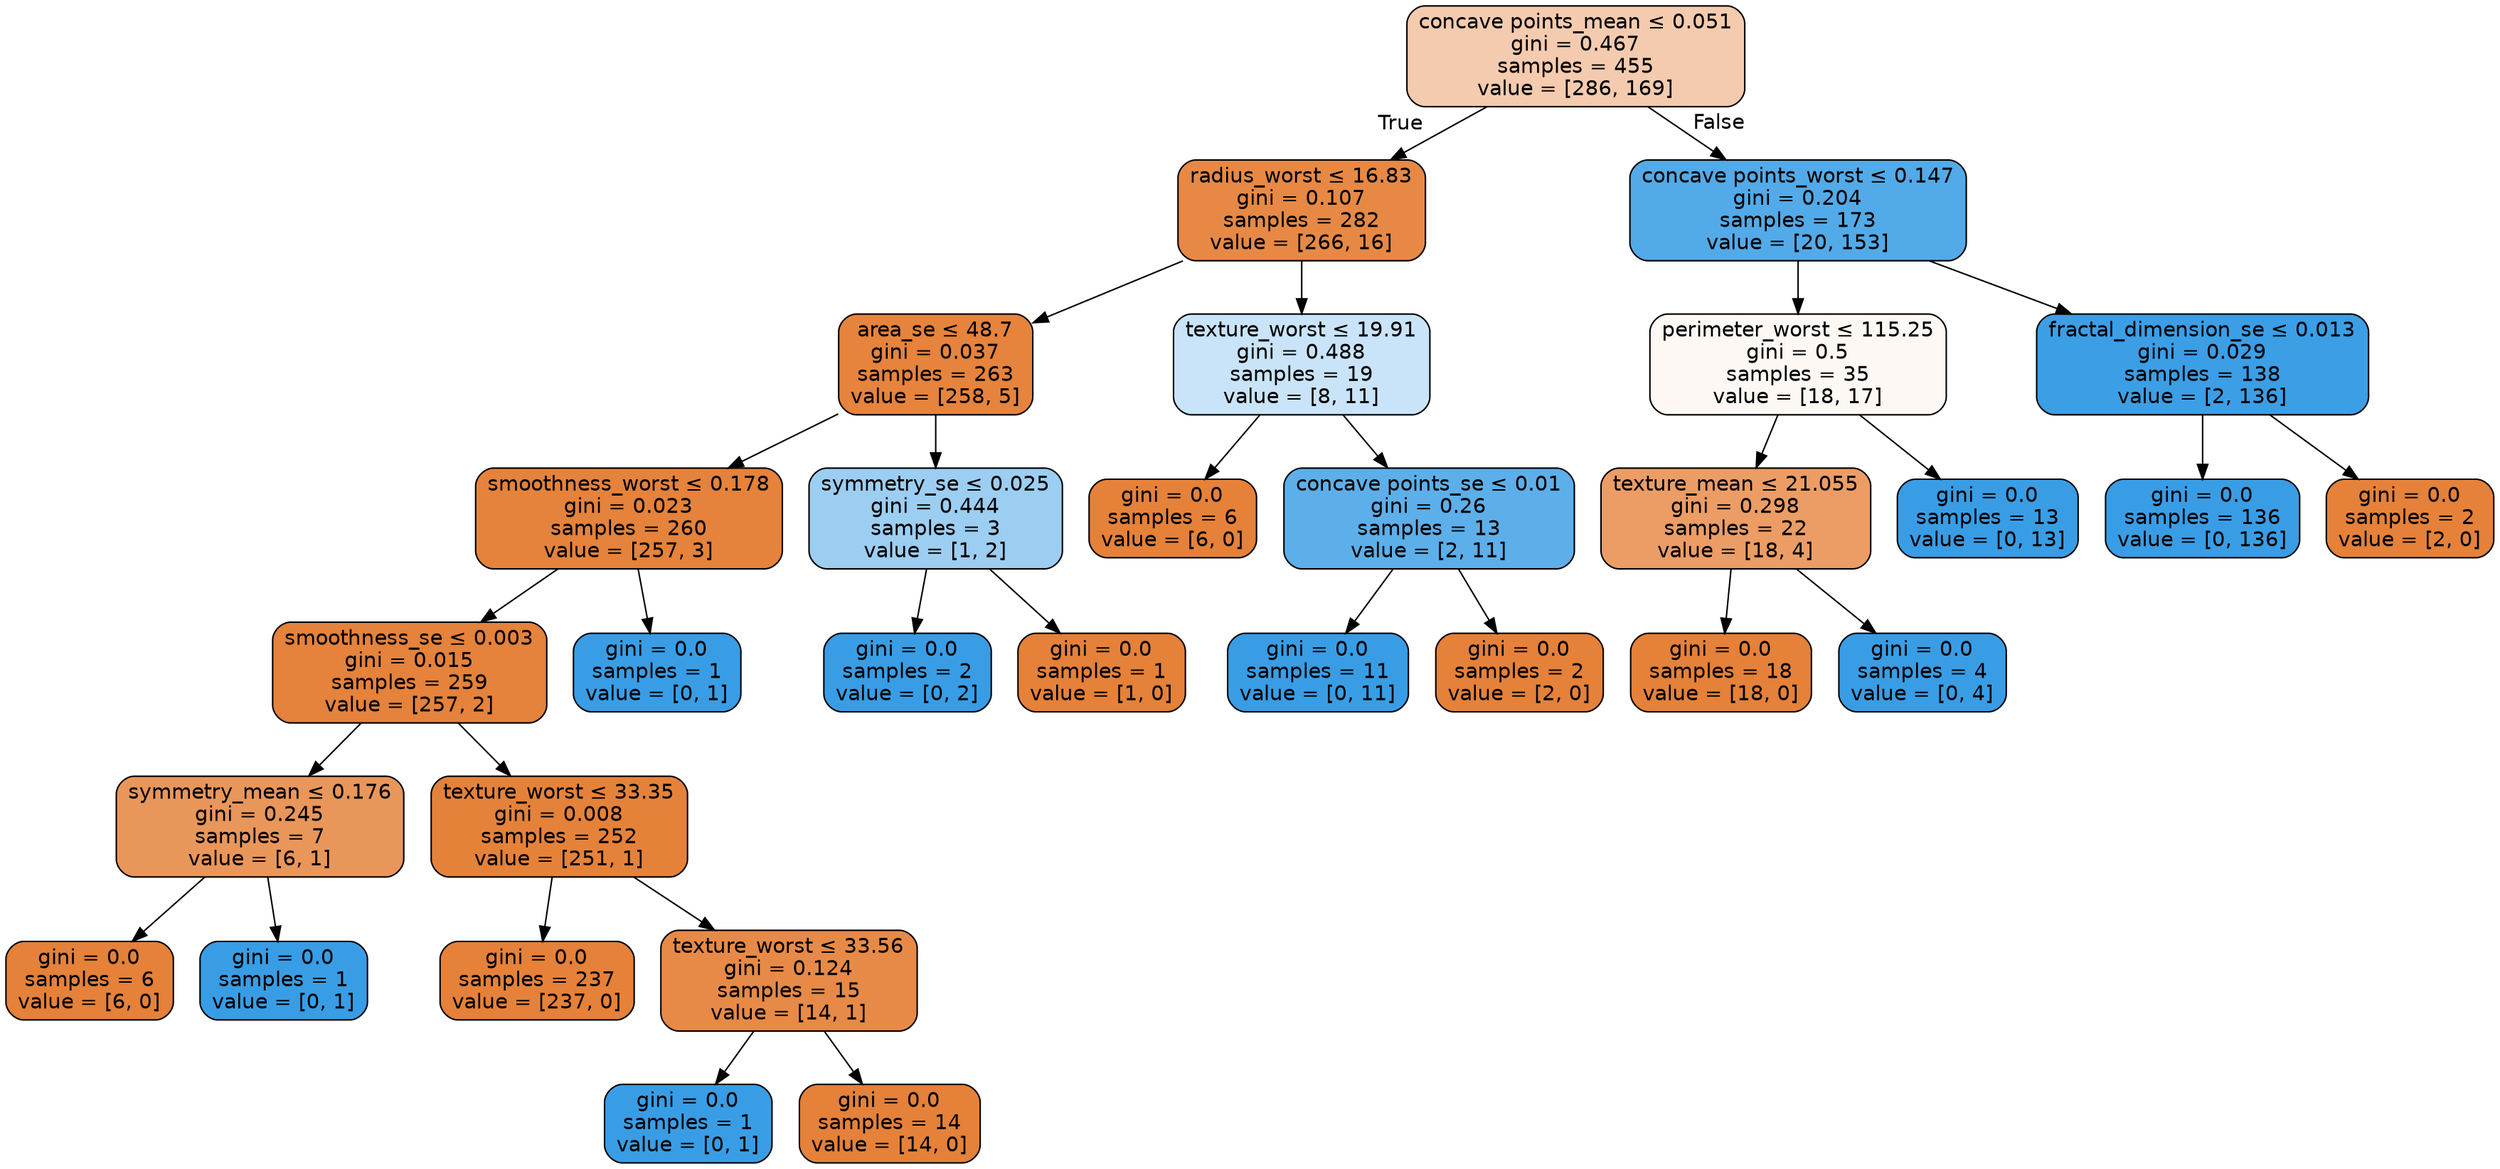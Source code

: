 digraph Tree {
node [shape=box, style="filled, rounded", color="black", fontname="helvetica"] ;
edge [fontname="helvetica"] ;
0 [label=<concave points_mean &le; 0.051<br/>gini = 0.467<br/>samples = 455<br/>value = [286, 169]>, fillcolor="#f4cbae"] ;
1 [label=<radius_worst &le; 16.83<br/>gini = 0.107<br/>samples = 282<br/>value = [266, 16]>, fillcolor="#e78945"] ;
0 -> 1 [labeldistance=2.5, labelangle=45, headlabel="True"] ;
2 [label=<area_se &le; 48.7<br/>gini = 0.037<br/>samples = 263<br/>value = [258, 5]>, fillcolor="#e6833d"] ;
1 -> 2 ;
3 [label=<smoothness_worst &le; 0.178<br/>gini = 0.023<br/>samples = 260<br/>value = [257, 3]>, fillcolor="#e5823b"] ;
2 -> 3 ;
4 [label=<smoothness_se &le; 0.003<br/>gini = 0.015<br/>samples = 259<br/>value = [257, 2]>, fillcolor="#e5823b"] ;
3 -> 4 ;
5 [label=<symmetry_mean &le; 0.176<br/>gini = 0.245<br/>samples = 7<br/>value = [6, 1]>, fillcolor="#e9965a"] ;
4 -> 5 ;
6 [label=<gini = 0.0<br/>samples = 6<br/>value = [6, 0]>, fillcolor="#e58139"] ;
5 -> 6 ;
7 [label=<gini = 0.0<br/>samples = 1<br/>value = [0, 1]>, fillcolor="#399de5"] ;
5 -> 7 ;
8 [label=<texture_worst &le; 33.35<br/>gini = 0.008<br/>samples = 252<br/>value = [251, 1]>, fillcolor="#e5823a"] ;
4 -> 8 ;
9 [label=<gini = 0.0<br/>samples = 237<br/>value = [237, 0]>, fillcolor="#e58139"] ;
8 -> 9 ;
10 [label=<texture_worst &le; 33.56<br/>gini = 0.124<br/>samples = 15<br/>value = [14, 1]>, fillcolor="#e78a47"] ;
8 -> 10 ;
11 [label=<gini = 0.0<br/>samples = 1<br/>value = [0, 1]>, fillcolor="#399de5"] ;
10 -> 11 ;
12 [label=<gini = 0.0<br/>samples = 14<br/>value = [14, 0]>, fillcolor="#e58139"] ;
10 -> 12 ;
13 [label=<gini = 0.0<br/>samples = 1<br/>value = [0, 1]>, fillcolor="#399de5"] ;
3 -> 13 ;
14 [label=<symmetry_se &le; 0.025<br/>gini = 0.444<br/>samples = 3<br/>value = [1, 2]>, fillcolor="#9ccef2"] ;
2 -> 14 ;
15 [label=<gini = 0.0<br/>samples = 2<br/>value = [0, 2]>, fillcolor="#399de5"] ;
14 -> 15 ;
16 [label=<gini = 0.0<br/>samples = 1<br/>value = [1, 0]>, fillcolor="#e58139"] ;
14 -> 16 ;
17 [label=<texture_worst &le; 19.91<br/>gini = 0.488<br/>samples = 19<br/>value = [8, 11]>, fillcolor="#c9e4f8"] ;
1 -> 17 ;
18 [label=<gini = 0.0<br/>samples = 6<br/>value = [6, 0]>, fillcolor="#e58139"] ;
17 -> 18 ;
19 [label=<concave points_se &le; 0.01<br/>gini = 0.26<br/>samples = 13<br/>value = [2, 11]>, fillcolor="#5dafea"] ;
17 -> 19 ;
20 [label=<gini = 0.0<br/>samples = 11<br/>value = [0, 11]>, fillcolor="#399de5"] ;
19 -> 20 ;
21 [label=<gini = 0.0<br/>samples = 2<br/>value = [2, 0]>, fillcolor="#e58139"] ;
19 -> 21 ;
22 [label=<concave points_worst &le; 0.147<br/>gini = 0.204<br/>samples = 173<br/>value = [20, 153]>, fillcolor="#53aae8"] ;
0 -> 22 [labeldistance=2.5, labelangle=-45, headlabel="False"] ;
23 [label=<perimeter_worst &le; 115.25<br/>gini = 0.5<br/>samples = 35<br/>value = [18, 17]>, fillcolor="#fef8f4"] ;
22 -> 23 ;
24 [label=<texture_mean &le; 21.055<br/>gini = 0.298<br/>samples = 22<br/>value = [18, 4]>, fillcolor="#eb9d65"] ;
23 -> 24 ;
25 [label=<gini = 0.0<br/>samples = 18<br/>value = [18, 0]>, fillcolor="#e58139"] ;
24 -> 25 ;
26 [label=<gini = 0.0<br/>samples = 4<br/>value = [0, 4]>, fillcolor="#399de5"] ;
24 -> 26 ;
27 [label=<gini = 0.0<br/>samples = 13<br/>value = [0, 13]>, fillcolor="#399de5"] ;
23 -> 27 ;
28 [label=<fractal_dimension_se &le; 0.013<br/>gini = 0.029<br/>samples = 138<br/>value = [2, 136]>, fillcolor="#3c9ee5"] ;
22 -> 28 ;
29 [label=<gini = 0.0<br/>samples = 136<br/>value = [0, 136]>, fillcolor="#399de5"] ;
28 -> 29 ;
30 [label=<gini = 0.0<br/>samples = 2<br/>value = [2, 0]>, fillcolor="#e58139"] ;
28 -> 30 ;
}

